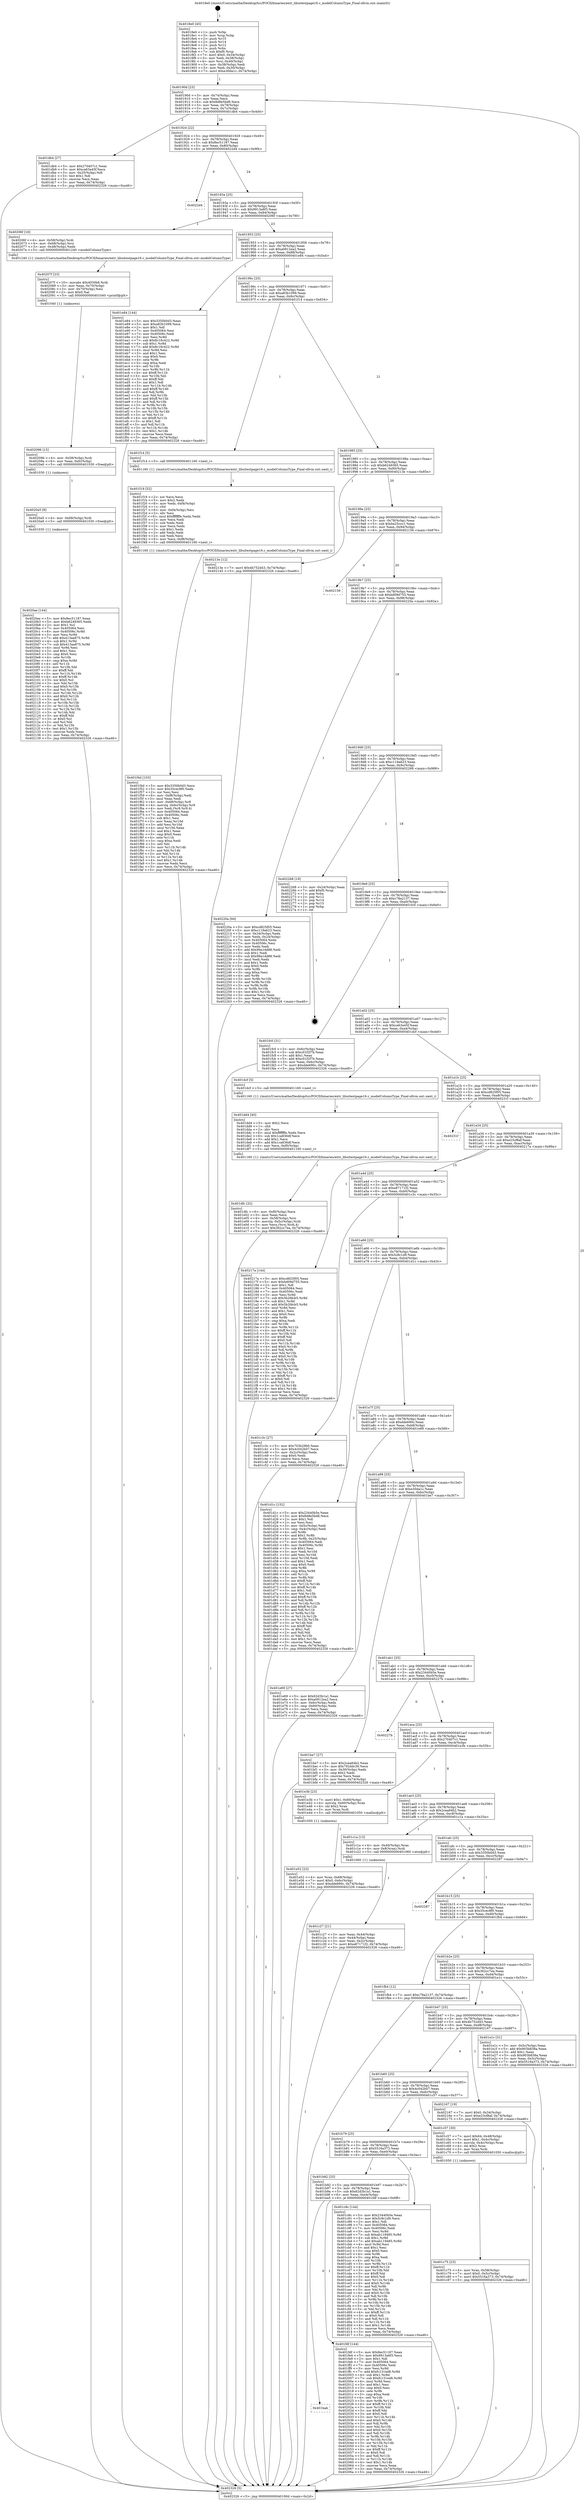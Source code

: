 digraph "0x4018e0" {
  label = "0x4018e0 (/mnt/c/Users/mathe/Desktop/tcc/POCII/binaries/extr_libuitestpage16.c_modelColumnType_Final-ollvm.out::main(0))"
  labelloc = "t"
  node[shape=record]

  Entry [label="",width=0.3,height=0.3,shape=circle,fillcolor=black,style=filled]
  "0x40190d" [label="{
     0x40190d [23]\l
     | [instrs]\l
     &nbsp;&nbsp;0x40190d \<+3\>: mov -0x74(%rbp),%eax\l
     &nbsp;&nbsp;0x401910 \<+2\>: mov %eax,%ecx\l
     &nbsp;&nbsp;0x401912 \<+6\>: sub $0x8d8e5bd8,%ecx\l
     &nbsp;&nbsp;0x401918 \<+3\>: mov %eax,-0x78(%rbp)\l
     &nbsp;&nbsp;0x40191b \<+3\>: mov %ecx,-0x7c(%rbp)\l
     &nbsp;&nbsp;0x40191e \<+6\>: je 0000000000401db4 \<main+0x4d4\>\l
  }"]
  "0x401db4" [label="{
     0x401db4 [27]\l
     | [instrs]\l
     &nbsp;&nbsp;0x401db4 \<+5\>: mov $0x270407c1,%eax\l
     &nbsp;&nbsp;0x401db9 \<+5\>: mov $0xca63a45f,%ecx\l
     &nbsp;&nbsp;0x401dbe \<+3\>: mov -0x25(%rbp),%dl\l
     &nbsp;&nbsp;0x401dc1 \<+3\>: test $0x1,%dl\l
     &nbsp;&nbsp;0x401dc4 \<+3\>: cmovne %ecx,%eax\l
     &nbsp;&nbsp;0x401dc7 \<+3\>: mov %eax,-0x74(%rbp)\l
     &nbsp;&nbsp;0x401dca \<+5\>: jmp 0000000000402326 \<main+0xa46\>\l
  }"]
  "0x401924" [label="{
     0x401924 [22]\l
     | [instrs]\l
     &nbsp;&nbsp;0x401924 \<+5\>: jmp 0000000000401929 \<main+0x49\>\l
     &nbsp;&nbsp;0x401929 \<+3\>: mov -0x78(%rbp),%eax\l
     &nbsp;&nbsp;0x40192c \<+5\>: sub $0x8ec51187,%eax\l
     &nbsp;&nbsp;0x401931 \<+3\>: mov %eax,-0x80(%rbp)\l
     &nbsp;&nbsp;0x401934 \<+6\>: je 00000000004022d4 \<main+0x9f4\>\l
  }"]
  Exit [label="",width=0.3,height=0.3,shape=circle,fillcolor=black,style=filled,peripheries=2]
  "0x4022d4" [label="{
     0x4022d4\l
  }", style=dashed]
  "0x40193a" [label="{
     0x40193a [25]\l
     | [instrs]\l
     &nbsp;&nbsp;0x40193a \<+5\>: jmp 000000000040193f \<main+0x5f\>\l
     &nbsp;&nbsp;0x40193f \<+3\>: mov -0x78(%rbp),%eax\l
     &nbsp;&nbsp;0x401942 \<+5\>: sub $0x9913a6f3,%eax\l
     &nbsp;&nbsp;0x401947 \<+6\>: mov %eax,-0x84(%rbp)\l
     &nbsp;&nbsp;0x40194d \<+6\>: je 000000000040206f \<main+0x78f\>\l
  }"]
  "0x4020ae" [label="{
     0x4020ae [144]\l
     | [instrs]\l
     &nbsp;&nbsp;0x4020ae \<+5\>: mov $0x8ec51187,%eax\l
     &nbsp;&nbsp;0x4020b3 \<+5\>: mov $0xb6249365,%edx\l
     &nbsp;&nbsp;0x4020b8 \<+2\>: mov $0x1,%cl\l
     &nbsp;&nbsp;0x4020ba \<+7\>: mov 0x405064,%esi\l
     &nbsp;&nbsp;0x4020c1 \<+8\>: mov 0x40506c,%r8d\l
     &nbsp;&nbsp;0x4020c9 \<+3\>: mov %esi,%r9d\l
     &nbsp;&nbsp;0x4020cc \<+7\>: add $0x413aa875,%r9d\l
     &nbsp;&nbsp;0x4020d3 \<+4\>: sub $0x1,%r9d\l
     &nbsp;&nbsp;0x4020d7 \<+7\>: sub $0x413aa875,%r9d\l
     &nbsp;&nbsp;0x4020de \<+4\>: imul %r9d,%esi\l
     &nbsp;&nbsp;0x4020e2 \<+3\>: and $0x1,%esi\l
     &nbsp;&nbsp;0x4020e5 \<+3\>: cmp $0x0,%esi\l
     &nbsp;&nbsp;0x4020e8 \<+4\>: sete %r10b\l
     &nbsp;&nbsp;0x4020ec \<+4\>: cmp $0xa,%r8d\l
     &nbsp;&nbsp;0x4020f0 \<+4\>: setl %r11b\l
     &nbsp;&nbsp;0x4020f4 \<+3\>: mov %r10b,%bl\l
     &nbsp;&nbsp;0x4020f7 \<+3\>: xor $0xff,%bl\l
     &nbsp;&nbsp;0x4020fa \<+3\>: mov %r11b,%r14b\l
     &nbsp;&nbsp;0x4020fd \<+4\>: xor $0xff,%r14b\l
     &nbsp;&nbsp;0x402101 \<+3\>: xor $0x0,%cl\l
     &nbsp;&nbsp;0x402104 \<+3\>: mov %bl,%r15b\l
     &nbsp;&nbsp;0x402107 \<+4\>: and $0x0,%r15b\l
     &nbsp;&nbsp;0x40210b \<+3\>: and %cl,%r10b\l
     &nbsp;&nbsp;0x40210e \<+3\>: mov %r14b,%r12b\l
     &nbsp;&nbsp;0x402111 \<+4\>: and $0x0,%r12b\l
     &nbsp;&nbsp;0x402115 \<+3\>: and %cl,%r11b\l
     &nbsp;&nbsp;0x402118 \<+3\>: or %r10b,%r15b\l
     &nbsp;&nbsp;0x40211b \<+3\>: or %r11b,%r12b\l
     &nbsp;&nbsp;0x40211e \<+3\>: xor %r12b,%r15b\l
     &nbsp;&nbsp;0x402121 \<+3\>: or %r14b,%bl\l
     &nbsp;&nbsp;0x402124 \<+3\>: xor $0xff,%bl\l
     &nbsp;&nbsp;0x402127 \<+3\>: or $0x0,%cl\l
     &nbsp;&nbsp;0x40212a \<+2\>: and %cl,%bl\l
     &nbsp;&nbsp;0x40212c \<+3\>: or %bl,%r15b\l
     &nbsp;&nbsp;0x40212f \<+4\>: test $0x1,%r15b\l
     &nbsp;&nbsp;0x402133 \<+3\>: cmovne %edx,%eax\l
     &nbsp;&nbsp;0x402136 \<+3\>: mov %eax,-0x74(%rbp)\l
     &nbsp;&nbsp;0x402139 \<+5\>: jmp 0000000000402326 \<main+0xa46\>\l
  }"]
  "0x40206f" [label="{
     0x40206f [16]\l
     | [instrs]\l
     &nbsp;&nbsp;0x40206f \<+4\>: mov -0x58(%rbp),%rdi\l
     &nbsp;&nbsp;0x402073 \<+4\>: mov -0x68(%rbp),%rsi\l
     &nbsp;&nbsp;0x402077 \<+3\>: mov -0x48(%rbp),%edx\l
     &nbsp;&nbsp;0x40207a \<+5\>: call 0000000000401240 \<modelColumnType\>\l
     | [calls]\l
     &nbsp;&nbsp;0x401240 \{1\} (/mnt/c/Users/mathe/Desktop/tcc/POCII/binaries/extr_libuitestpage16.c_modelColumnType_Final-ollvm.out::modelColumnType)\l
  }"]
  "0x401953" [label="{
     0x401953 [25]\l
     | [instrs]\l
     &nbsp;&nbsp;0x401953 \<+5\>: jmp 0000000000401958 \<main+0x78\>\l
     &nbsp;&nbsp;0x401958 \<+3\>: mov -0x78(%rbp),%eax\l
     &nbsp;&nbsp;0x40195b \<+5\>: sub $0xa0912ea2,%eax\l
     &nbsp;&nbsp;0x401960 \<+6\>: mov %eax,-0x88(%rbp)\l
     &nbsp;&nbsp;0x401966 \<+6\>: je 0000000000401e84 \<main+0x5a4\>\l
  }"]
  "0x4020a5" [label="{
     0x4020a5 [9]\l
     | [instrs]\l
     &nbsp;&nbsp;0x4020a5 \<+4\>: mov -0x68(%rbp),%rdi\l
     &nbsp;&nbsp;0x4020a9 \<+5\>: call 0000000000401030 \<free@plt\>\l
     | [calls]\l
     &nbsp;&nbsp;0x401030 \{1\} (unknown)\l
  }"]
  "0x401e84" [label="{
     0x401e84 [144]\l
     | [instrs]\l
     &nbsp;&nbsp;0x401e84 \<+5\>: mov $0x3350b0d3,%eax\l
     &nbsp;&nbsp;0x401e89 \<+5\>: mov $0xa83b1099,%ecx\l
     &nbsp;&nbsp;0x401e8e \<+2\>: mov $0x1,%dl\l
     &nbsp;&nbsp;0x401e90 \<+7\>: mov 0x405064,%esi\l
     &nbsp;&nbsp;0x401e97 \<+7\>: mov 0x40506c,%edi\l
     &nbsp;&nbsp;0x401e9e \<+3\>: mov %esi,%r8d\l
     &nbsp;&nbsp;0x401ea1 \<+7\>: sub $0x8c16c422,%r8d\l
     &nbsp;&nbsp;0x401ea8 \<+4\>: sub $0x1,%r8d\l
     &nbsp;&nbsp;0x401eac \<+7\>: add $0x8c16c422,%r8d\l
     &nbsp;&nbsp;0x401eb3 \<+4\>: imul %r8d,%esi\l
     &nbsp;&nbsp;0x401eb7 \<+3\>: and $0x1,%esi\l
     &nbsp;&nbsp;0x401eba \<+3\>: cmp $0x0,%esi\l
     &nbsp;&nbsp;0x401ebd \<+4\>: sete %r9b\l
     &nbsp;&nbsp;0x401ec1 \<+3\>: cmp $0xa,%edi\l
     &nbsp;&nbsp;0x401ec4 \<+4\>: setl %r10b\l
     &nbsp;&nbsp;0x401ec8 \<+3\>: mov %r9b,%r11b\l
     &nbsp;&nbsp;0x401ecb \<+4\>: xor $0xff,%r11b\l
     &nbsp;&nbsp;0x401ecf \<+3\>: mov %r10b,%bl\l
     &nbsp;&nbsp;0x401ed2 \<+3\>: xor $0xff,%bl\l
     &nbsp;&nbsp;0x401ed5 \<+3\>: xor $0x1,%dl\l
     &nbsp;&nbsp;0x401ed8 \<+3\>: mov %r11b,%r14b\l
     &nbsp;&nbsp;0x401edb \<+4\>: and $0xff,%r14b\l
     &nbsp;&nbsp;0x401edf \<+3\>: and %dl,%r9b\l
     &nbsp;&nbsp;0x401ee2 \<+3\>: mov %bl,%r15b\l
     &nbsp;&nbsp;0x401ee5 \<+4\>: and $0xff,%r15b\l
     &nbsp;&nbsp;0x401ee9 \<+3\>: and %dl,%r10b\l
     &nbsp;&nbsp;0x401eec \<+3\>: or %r9b,%r14b\l
     &nbsp;&nbsp;0x401eef \<+3\>: or %r10b,%r15b\l
     &nbsp;&nbsp;0x401ef2 \<+3\>: xor %r15b,%r14b\l
     &nbsp;&nbsp;0x401ef5 \<+3\>: or %bl,%r11b\l
     &nbsp;&nbsp;0x401ef8 \<+4\>: xor $0xff,%r11b\l
     &nbsp;&nbsp;0x401efc \<+3\>: or $0x1,%dl\l
     &nbsp;&nbsp;0x401eff \<+3\>: and %dl,%r11b\l
     &nbsp;&nbsp;0x401f02 \<+3\>: or %r11b,%r14b\l
     &nbsp;&nbsp;0x401f05 \<+4\>: test $0x1,%r14b\l
     &nbsp;&nbsp;0x401f09 \<+3\>: cmovne %ecx,%eax\l
     &nbsp;&nbsp;0x401f0c \<+3\>: mov %eax,-0x74(%rbp)\l
     &nbsp;&nbsp;0x401f0f \<+5\>: jmp 0000000000402326 \<main+0xa46\>\l
  }"]
  "0x40196c" [label="{
     0x40196c [25]\l
     | [instrs]\l
     &nbsp;&nbsp;0x40196c \<+5\>: jmp 0000000000401971 \<main+0x91\>\l
     &nbsp;&nbsp;0x401971 \<+3\>: mov -0x78(%rbp),%eax\l
     &nbsp;&nbsp;0x401974 \<+5\>: sub $0xa83b1099,%eax\l
     &nbsp;&nbsp;0x401979 \<+6\>: mov %eax,-0x8c(%rbp)\l
     &nbsp;&nbsp;0x40197f \<+6\>: je 0000000000401f14 \<main+0x634\>\l
  }"]
  "0x402096" [label="{
     0x402096 [15]\l
     | [instrs]\l
     &nbsp;&nbsp;0x402096 \<+4\>: mov -0x58(%rbp),%rdi\l
     &nbsp;&nbsp;0x40209a \<+6\>: mov %eax,-0xfc(%rbp)\l
     &nbsp;&nbsp;0x4020a0 \<+5\>: call 0000000000401030 \<free@plt\>\l
     | [calls]\l
     &nbsp;&nbsp;0x401030 \{1\} (unknown)\l
  }"]
  "0x401f14" [label="{
     0x401f14 [5]\l
     | [instrs]\l
     &nbsp;&nbsp;0x401f14 \<+5\>: call 0000000000401160 \<next_i\>\l
     | [calls]\l
     &nbsp;&nbsp;0x401160 \{1\} (/mnt/c/Users/mathe/Desktop/tcc/POCII/binaries/extr_libuitestpage16.c_modelColumnType_Final-ollvm.out::next_i)\l
  }"]
  "0x401985" [label="{
     0x401985 [25]\l
     | [instrs]\l
     &nbsp;&nbsp;0x401985 \<+5\>: jmp 000000000040198a \<main+0xaa\>\l
     &nbsp;&nbsp;0x40198a \<+3\>: mov -0x78(%rbp),%eax\l
     &nbsp;&nbsp;0x40198d \<+5\>: sub $0xb6249365,%eax\l
     &nbsp;&nbsp;0x401992 \<+6\>: mov %eax,-0x90(%rbp)\l
     &nbsp;&nbsp;0x401998 \<+6\>: je 000000000040213e \<main+0x85e\>\l
  }"]
  "0x40207f" [label="{
     0x40207f [23]\l
     | [instrs]\l
     &nbsp;&nbsp;0x40207f \<+10\>: movabs $0x4030b6,%rdi\l
     &nbsp;&nbsp;0x402089 \<+3\>: mov %eax,-0x70(%rbp)\l
     &nbsp;&nbsp;0x40208c \<+3\>: mov -0x70(%rbp),%esi\l
     &nbsp;&nbsp;0x40208f \<+2\>: mov $0x0,%al\l
     &nbsp;&nbsp;0x402091 \<+5\>: call 0000000000401040 \<printf@plt\>\l
     | [calls]\l
     &nbsp;&nbsp;0x401040 \{1\} (unknown)\l
  }"]
  "0x40213e" [label="{
     0x40213e [12]\l
     | [instrs]\l
     &nbsp;&nbsp;0x40213e \<+7\>: movl $0x4b752d43,-0x74(%rbp)\l
     &nbsp;&nbsp;0x402145 \<+5\>: jmp 0000000000402326 \<main+0xa46\>\l
  }"]
  "0x40199e" [label="{
     0x40199e [25]\l
     | [instrs]\l
     &nbsp;&nbsp;0x40199e \<+5\>: jmp 00000000004019a3 \<main+0xc3\>\l
     &nbsp;&nbsp;0x4019a3 \<+3\>: mov -0x78(%rbp),%eax\l
     &nbsp;&nbsp;0x4019a6 \<+5\>: sub $0xba25ccc1,%eax\l
     &nbsp;&nbsp;0x4019ab \<+6\>: mov %eax,-0x94(%rbp)\l
     &nbsp;&nbsp;0x4019b1 \<+6\>: je 0000000000402156 \<main+0x876\>\l
  }"]
  "0x401bab" [label="{
     0x401bab\l
  }", style=dashed]
  "0x402156" [label="{
     0x402156\l
  }", style=dashed]
  "0x4019b7" [label="{
     0x4019b7 [25]\l
     | [instrs]\l
     &nbsp;&nbsp;0x4019b7 \<+5\>: jmp 00000000004019bc \<main+0xdc\>\l
     &nbsp;&nbsp;0x4019bc \<+3\>: mov -0x78(%rbp),%eax\l
     &nbsp;&nbsp;0x4019bf \<+5\>: sub $0xbd09d755,%eax\l
     &nbsp;&nbsp;0x4019c4 \<+6\>: mov %eax,-0x98(%rbp)\l
     &nbsp;&nbsp;0x4019ca \<+6\>: je 000000000040220a \<main+0x92a\>\l
  }"]
  "0x401fdf" [label="{
     0x401fdf [144]\l
     | [instrs]\l
     &nbsp;&nbsp;0x401fdf \<+5\>: mov $0x8ec51187,%eax\l
     &nbsp;&nbsp;0x401fe4 \<+5\>: mov $0x9913a6f3,%ecx\l
     &nbsp;&nbsp;0x401fe9 \<+2\>: mov $0x1,%dl\l
     &nbsp;&nbsp;0x401feb \<+7\>: mov 0x405064,%esi\l
     &nbsp;&nbsp;0x401ff2 \<+7\>: mov 0x40506c,%edi\l
     &nbsp;&nbsp;0x401ff9 \<+3\>: mov %esi,%r8d\l
     &nbsp;&nbsp;0x401ffc \<+7\>: add $0xfc131ed8,%r8d\l
     &nbsp;&nbsp;0x402003 \<+4\>: sub $0x1,%r8d\l
     &nbsp;&nbsp;0x402007 \<+7\>: sub $0xfc131ed8,%r8d\l
     &nbsp;&nbsp;0x40200e \<+4\>: imul %r8d,%esi\l
     &nbsp;&nbsp;0x402012 \<+3\>: and $0x1,%esi\l
     &nbsp;&nbsp;0x402015 \<+3\>: cmp $0x0,%esi\l
     &nbsp;&nbsp;0x402018 \<+4\>: sete %r9b\l
     &nbsp;&nbsp;0x40201c \<+3\>: cmp $0xa,%edi\l
     &nbsp;&nbsp;0x40201f \<+4\>: setl %r10b\l
     &nbsp;&nbsp;0x402023 \<+3\>: mov %r9b,%r11b\l
     &nbsp;&nbsp;0x402026 \<+4\>: xor $0xff,%r11b\l
     &nbsp;&nbsp;0x40202a \<+3\>: mov %r10b,%bl\l
     &nbsp;&nbsp;0x40202d \<+3\>: xor $0xff,%bl\l
     &nbsp;&nbsp;0x402030 \<+3\>: xor $0x0,%dl\l
     &nbsp;&nbsp;0x402033 \<+3\>: mov %r11b,%r14b\l
     &nbsp;&nbsp;0x402036 \<+4\>: and $0x0,%r14b\l
     &nbsp;&nbsp;0x40203a \<+3\>: and %dl,%r9b\l
     &nbsp;&nbsp;0x40203d \<+3\>: mov %bl,%r15b\l
     &nbsp;&nbsp;0x402040 \<+4\>: and $0x0,%r15b\l
     &nbsp;&nbsp;0x402044 \<+3\>: and %dl,%r10b\l
     &nbsp;&nbsp;0x402047 \<+3\>: or %r9b,%r14b\l
     &nbsp;&nbsp;0x40204a \<+3\>: or %r10b,%r15b\l
     &nbsp;&nbsp;0x40204d \<+3\>: xor %r15b,%r14b\l
     &nbsp;&nbsp;0x402050 \<+3\>: or %bl,%r11b\l
     &nbsp;&nbsp;0x402053 \<+4\>: xor $0xff,%r11b\l
     &nbsp;&nbsp;0x402057 \<+3\>: or $0x0,%dl\l
     &nbsp;&nbsp;0x40205a \<+3\>: and %dl,%r11b\l
     &nbsp;&nbsp;0x40205d \<+3\>: or %r11b,%r14b\l
     &nbsp;&nbsp;0x402060 \<+4\>: test $0x1,%r14b\l
     &nbsp;&nbsp;0x402064 \<+3\>: cmovne %ecx,%eax\l
     &nbsp;&nbsp;0x402067 \<+3\>: mov %eax,-0x74(%rbp)\l
     &nbsp;&nbsp;0x40206a \<+5\>: jmp 0000000000402326 \<main+0xa46\>\l
  }"]
  "0x40220a" [label="{
     0x40220a [94]\l
     | [instrs]\l
     &nbsp;&nbsp;0x40220a \<+5\>: mov $0xcd825f05,%eax\l
     &nbsp;&nbsp;0x40220f \<+5\>: mov $0xc119a623,%ecx\l
     &nbsp;&nbsp;0x402214 \<+3\>: mov -0x34(%rbp),%edx\l
     &nbsp;&nbsp;0x402217 \<+3\>: mov %edx,-0x24(%rbp)\l
     &nbsp;&nbsp;0x40221a \<+7\>: mov 0x405064,%edx\l
     &nbsp;&nbsp;0x402221 \<+7\>: mov 0x40506c,%esi\l
     &nbsp;&nbsp;0x402228 \<+2\>: mov %edx,%edi\l
     &nbsp;&nbsp;0x40222a \<+6\>: add $0x99a1dd88,%edi\l
     &nbsp;&nbsp;0x402230 \<+3\>: sub $0x1,%edi\l
     &nbsp;&nbsp;0x402233 \<+6\>: sub $0x99a1dd88,%edi\l
     &nbsp;&nbsp;0x402239 \<+3\>: imul %edi,%edx\l
     &nbsp;&nbsp;0x40223c \<+3\>: and $0x1,%edx\l
     &nbsp;&nbsp;0x40223f \<+3\>: cmp $0x0,%edx\l
     &nbsp;&nbsp;0x402242 \<+4\>: sete %r8b\l
     &nbsp;&nbsp;0x402246 \<+3\>: cmp $0xa,%esi\l
     &nbsp;&nbsp;0x402249 \<+4\>: setl %r9b\l
     &nbsp;&nbsp;0x40224d \<+3\>: mov %r8b,%r10b\l
     &nbsp;&nbsp;0x402250 \<+3\>: and %r9b,%r10b\l
     &nbsp;&nbsp;0x402253 \<+3\>: xor %r9b,%r8b\l
     &nbsp;&nbsp;0x402256 \<+3\>: or %r8b,%r10b\l
     &nbsp;&nbsp;0x402259 \<+4\>: test $0x1,%r10b\l
     &nbsp;&nbsp;0x40225d \<+3\>: cmovne %ecx,%eax\l
     &nbsp;&nbsp;0x402260 \<+3\>: mov %eax,-0x74(%rbp)\l
     &nbsp;&nbsp;0x402263 \<+5\>: jmp 0000000000402326 \<main+0xa46\>\l
  }"]
  "0x4019d0" [label="{
     0x4019d0 [25]\l
     | [instrs]\l
     &nbsp;&nbsp;0x4019d0 \<+5\>: jmp 00000000004019d5 \<main+0xf5\>\l
     &nbsp;&nbsp;0x4019d5 \<+3\>: mov -0x78(%rbp),%eax\l
     &nbsp;&nbsp;0x4019d8 \<+5\>: sub $0xc119a623,%eax\l
     &nbsp;&nbsp;0x4019dd \<+6\>: mov %eax,-0x9c(%rbp)\l
     &nbsp;&nbsp;0x4019e3 \<+6\>: je 0000000000402268 \<main+0x988\>\l
  }"]
  "0x401f4d" [label="{
     0x401f4d [103]\l
     | [instrs]\l
     &nbsp;&nbsp;0x401f4d \<+5\>: mov $0x3350b0d3,%ecx\l
     &nbsp;&nbsp;0x401f52 \<+5\>: mov $0x35cec8f0,%edx\l
     &nbsp;&nbsp;0x401f57 \<+2\>: xor %esi,%esi\l
     &nbsp;&nbsp;0x401f59 \<+6\>: mov -0xf8(%rbp),%edi\l
     &nbsp;&nbsp;0x401f5f \<+3\>: imul %eax,%edi\l
     &nbsp;&nbsp;0x401f62 \<+4\>: mov -0x68(%rbp),%r8\l
     &nbsp;&nbsp;0x401f66 \<+4\>: movslq -0x6c(%rbp),%r9\l
     &nbsp;&nbsp;0x401f6a \<+4\>: mov %edi,(%r8,%r9,4)\l
     &nbsp;&nbsp;0x401f6e \<+7\>: mov 0x405064,%eax\l
     &nbsp;&nbsp;0x401f75 \<+7\>: mov 0x40506c,%edi\l
     &nbsp;&nbsp;0x401f7c \<+3\>: sub $0x1,%esi\l
     &nbsp;&nbsp;0x401f7f \<+3\>: mov %eax,%r10d\l
     &nbsp;&nbsp;0x401f82 \<+3\>: add %esi,%r10d\l
     &nbsp;&nbsp;0x401f85 \<+4\>: imul %r10d,%eax\l
     &nbsp;&nbsp;0x401f89 \<+3\>: and $0x1,%eax\l
     &nbsp;&nbsp;0x401f8c \<+3\>: cmp $0x0,%eax\l
     &nbsp;&nbsp;0x401f8f \<+4\>: sete %r11b\l
     &nbsp;&nbsp;0x401f93 \<+3\>: cmp $0xa,%edi\l
     &nbsp;&nbsp;0x401f96 \<+3\>: setl %bl\l
     &nbsp;&nbsp;0x401f99 \<+3\>: mov %r11b,%r14b\l
     &nbsp;&nbsp;0x401f9c \<+3\>: and %bl,%r14b\l
     &nbsp;&nbsp;0x401f9f \<+3\>: xor %bl,%r11b\l
     &nbsp;&nbsp;0x401fa2 \<+3\>: or %r11b,%r14b\l
     &nbsp;&nbsp;0x401fa5 \<+4\>: test $0x1,%r14b\l
     &nbsp;&nbsp;0x401fa9 \<+3\>: cmovne %edx,%ecx\l
     &nbsp;&nbsp;0x401fac \<+3\>: mov %ecx,-0x74(%rbp)\l
     &nbsp;&nbsp;0x401faf \<+5\>: jmp 0000000000402326 \<main+0xa46\>\l
  }"]
  "0x402268" [label="{
     0x402268 [19]\l
     | [instrs]\l
     &nbsp;&nbsp;0x402268 \<+3\>: mov -0x24(%rbp),%eax\l
     &nbsp;&nbsp;0x40226b \<+7\>: add $0xf0,%rsp\l
     &nbsp;&nbsp;0x402272 \<+1\>: pop %rbx\l
     &nbsp;&nbsp;0x402273 \<+2\>: pop %r12\l
     &nbsp;&nbsp;0x402275 \<+2\>: pop %r14\l
     &nbsp;&nbsp;0x402277 \<+2\>: pop %r15\l
     &nbsp;&nbsp;0x402279 \<+1\>: pop %rbp\l
     &nbsp;&nbsp;0x40227a \<+1\>: ret\l
  }"]
  "0x4019e9" [label="{
     0x4019e9 [25]\l
     | [instrs]\l
     &nbsp;&nbsp;0x4019e9 \<+5\>: jmp 00000000004019ee \<main+0x10e\>\l
     &nbsp;&nbsp;0x4019ee \<+3\>: mov -0x78(%rbp),%eax\l
     &nbsp;&nbsp;0x4019f1 \<+5\>: sub $0xc78a2137,%eax\l
     &nbsp;&nbsp;0x4019f6 \<+6\>: mov %eax,-0xa0(%rbp)\l
     &nbsp;&nbsp;0x4019fc \<+6\>: je 0000000000401fc0 \<main+0x6e0\>\l
  }"]
  "0x401f19" [label="{
     0x401f19 [52]\l
     | [instrs]\l
     &nbsp;&nbsp;0x401f19 \<+2\>: xor %ecx,%ecx\l
     &nbsp;&nbsp;0x401f1b \<+5\>: mov $0x2,%edx\l
     &nbsp;&nbsp;0x401f20 \<+6\>: mov %edx,-0xf4(%rbp)\l
     &nbsp;&nbsp;0x401f26 \<+1\>: cltd\l
     &nbsp;&nbsp;0x401f27 \<+6\>: mov -0xf4(%rbp),%esi\l
     &nbsp;&nbsp;0x401f2d \<+2\>: idiv %esi\l
     &nbsp;&nbsp;0x401f2f \<+6\>: imul $0xfffffffe,%edx,%edx\l
     &nbsp;&nbsp;0x401f35 \<+2\>: mov %ecx,%edi\l
     &nbsp;&nbsp;0x401f37 \<+2\>: sub %edx,%edi\l
     &nbsp;&nbsp;0x401f39 \<+2\>: mov %ecx,%edx\l
     &nbsp;&nbsp;0x401f3b \<+3\>: sub $0x1,%edx\l
     &nbsp;&nbsp;0x401f3e \<+2\>: add %edx,%edi\l
     &nbsp;&nbsp;0x401f40 \<+2\>: sub %edi,%ecx\l
     &nbsp;&nbsp;0x401f42 \<+6\>: mov %ecx,-0xf8(%rbp)\l
     &nbsp;&nbsp;0x401f48 \<+5\>: call 0000000000401160 \<next_i\>\l
     | [calls]\l
     &nbsp;&nbsp;0x401160 \{1\} (/mnt/c/Users/mathe/Desktop/tcc/POCII/binaries/extr_libuitestpage16.c_modelColumnType_Final-ollvm.out::next_i)\l
  }"]
  "0x401fc0" [label="{
     0x401fc0 [31]\l
     | [instrs]\l
     &nbsp;&nbsp;0x401fc0 \<+3\>: mov -0x6c(%rbp),%eax\l
     &nbsp;&nbsp;0x401fc3 \<+5\>: sub $0xc01f2f7b,%eax\l
     &nbsp;&nbsp;0x401fc8 \<+3\>: add $0x1,%eax\l
     &nbsp;&nbsp;0x401fcb \<+5\>: add $0xc01f2f7b,%eax\l
     &nbsp;&nbsp;0x401fd0 \<+3\>: mov %eax,-0x6c(%rbp)\l
     &nbsp;&nbsp;0x401fd3 \<+7\>: movl $0xdde690c,-0x74(%rbp)\l
     &nbsp;&nbsp;0x401fda \<+5\>: jmp 0000000000402326 \<main+0xa46\>\l
  }"]
  "0x401a02" [label="{
     0x401a02 [25]\l
     | [instrs]\l
     &nbsp;&nbsp;0x401a02 \<+5\>: jmp 0000000000401a07 \<main+0x127\>\l
     &nbsp;&nbsp;0x401a07 \<+3\>: mov -0x78(%rbp),%eax\l
     &nbsp;&nbsp;0x401a0a \<+5\>: sub $0xca63a45f,%eax\l
     &nbsp;&nbsp;0x401a0f \<+6\>: mov %eax,-0xa4(%rbp)\l
     &nbsp;&nbsp;0x401a15 \<+6\>: je 0000000000401dcf \<main+0x4ef\>\l
  }"]
  "0x401e52" [label="{
     0x401e52 [23]\l
     | [instrs]\l
     &nbsp;&nbsp;0x401e52 \<+4\>: mov %rax,-0x68(%rbp)\l
     &nbsp;&nbsp;0x401e56 \<+7\>: movl $0x0,-0x6c(%rbp)\l
     &nbsp;&nbsp;0x401e5d \<+7\>: movl $0xdde690c,-0x74(%rbp)\l
     &nbsp;&nbsp;0x401e64 \<+5\>: jmp 0000000000402326 \<main+0xa46\>\l
  }"]
  "0x401dcf" [label="{
     0x401dcf [5]\l
     | [instrs]\l
     &nbsp;&nbsp;0x401dcf \<+5\>: call 0000000000401160 \<next_i\>\l
     | [calls]\l
     &nbsp;&nbsp;0x401160 \{1\} (/mnt/c/Users/mathe/Desktop/tcc/POCII/binaries/extr_libuitestpage16.c_modelColumnType_Final-ollvm.out::next_i)\l
  }"]
  "0x401a1b" [label="{
     0x401a1b [25]\l
     | [instrs]\l
     &nbsp;&nbsp;0x401a1b \<+5\>: jmp 0000000000401a20 \<main+0x140\>\l
     &nbsp;&nbsp;0x401a20 \<+3\>: mov -0x78(%rbp),%eax\l
     &nbsp;&nbsp;0x401a23 \<+5\>: sub $0xcd825f05,%eax\l
     &nbsp;&nbsp;0x401a28 \<+6\>: mov %eax,-0xa8(%rbp)\l
     &nbsp;&nbsp;0x401a2e \<+6\>: je 000000000040231f \<main+0xa3f\>\l
  }"]
  "0x401dfc" [label="{
     0x401dfc [32]\l
     | [instrs]\l
     &nbsp;&nbsp;0x401dfc \<+6\>: mov -0xf0(%rbp),%ecx\l
     &nbsp;&nbsp;0x401e02 \<+3\>: imul %eax,%ecx\l
     &nbsp;&nbsp;0x401e05 \<+4\>: mov -0x58(%rbp),%rsi\l
     &nbsp;&nbsp;0x401e09 \<+4\>: movslq -0x5c(%rbp),%rdi\l
     &nbsp;&nbsp;0x401e0d \<+3\>: mov %ecx,(%rsi,%rdi,4)\l
     &nbsp;&nbsp;0x401e10 \<+7\>: movl $0x362cc7ea,-0x74(%rbp)\l
     &nbsp;&nbsp;0x401e17 \<+5\>: jmp 0000000000402326 \<main+0xa46\>\l
  }"]
  "0x40231f" [label="{
     0x40231f\l
  }", style=dashed]
  "0x401a34" [label="{
     0x401a34 [25]\l
     | [instrs]\l
     &nbsp;&nbsp;0x401a34 \<+5\>: jmp 0000000000401a39 \<main+0x159\>\l
     &nbsp;&nbsp;0x401a39 \<+3\>: mov -0x78(%rbp),%eax\l
     &nbsp;&nbsp;0x401a3c \<+5\>: sub $0xe23cf8af,%eax\l
     &nbsp;&nbsp;0x401a41 \<+6\>: mov %eax,-0xac(%rbp)\l
     &nbsp;&nbsp;0x401a47 \<+6\>: je 000000000040217a \<main+0x89a\>\l
  }"]
  "0x401dd4" [label="{
     0x401dd4 [40]\l
     | [instrs]\l
     &nbsp;&nbsp;0x401dd4 \<+5\>: mov $0x2,%ecx\l
     &nbsp;&nbsp;0x401dd9 \<+1\>: cltd\l
     &nbsp;&nbsp;0x401dda \<+2\>: idiv %ecx\l
     &nbsp;&nbsp;0x401ddc \<+6\>: imul $0xfffffffe,%edx,%ecx\l
     &nbsp;&nbsp;0x401de2 \<+6\>: sub $0x1ca836df,%ecx\l
     &nbsp;&nbsp;0x401de8 \<+3\>: add $0x1,%ecx\l
     &nbsp;&nbsp;0x401deb \<+6\>: add $0x1ca836df,%ecx\l
     &nbsp;&nbsp;0x401df1 \<+6\>: mov %ecx,-0xf0(%rbp)\l
     &nbsp;&nbsp;0x401df7 \<+5\>: call 0000000000401160 \<next_i\>\l
     | [calls]\l
     &nbsp;&nbsp;0x401160 \{1\} (/mnt/c/Users/mathe/Desktop/tcc/POCII/binaries/extr_libuitestpage16.c_modelColumnType_Final-ollvm.out::next_i)\l
  }"]
  "0x40217a" [label="{
     0x40217a [144]\l
     | [instrs]\l
     &nbsp;&nbsp;0x40217a \<+5\>: mov $0xcd825f05,%eax\l
     &nbsp;&nbsp;0x40217f \<+5\>: mov $0xbd09d755,%ecx\l
     &nbsp;&nbsp;0x402184 \<+2\>: mov $0x1,%dl\l
     &nbsp;&nbsp;0x402186 \<+7\>: mov 0x405064,%esi\l
     &nbsp;&nbsp;0x40218d \<+7\>: mov 0x40506c,%edi\l
     &nbsp;&nbsp;0x402194 \<+3\>: mov %esi,%r8d\l
     &nbsp;&nbsp;0x402197 \<+7\>: sub $0x5b2fdcb5,%r8d\l
     &nbsp;&nbsp;0x40219e \<+4\>: sub $0x1,%r8d\l
     &nbsp;&nbsp;0x4021a2 \<+7\>: add $0x5b2fdcb5,%r8d\l
     &nbsp;&nbsp;0x4021a9 \<+4\>: imul %r8d,%esi\l
     &nbsp;&nbsp;0x4021ad \<+3\>: and $0x1,%esi\l
     &nbsp;&nbsp;0x4021b0 \<+3\>: cmp $0x0,%esi\l
     &nbsp;&nbsp;0x4021b3 \<+4\>: sete %r9b\l
     &nbsp;&nbsp;0x4021b7 \<+3\>: cmp $0xa,%edi\l
     &nbsp;&nbsp;0x4021ba \<+4\>: setl %r10b\l
     &nbsp;&nbsp;0x4021be \<+3\>: mov %r9b,%r11b\l
     &nbsp;&nbsp;0x4021c1 \<+4\>: xor $0xff,%r11b\l
     &nbsp;&nbsp;0x4021c5 \<+3\>: mov %r10b,%bl\l
     &nbsp;&nbsp;0x4021c8 \<+3\>: xor $0xff,%bl\l
     &nbsp;&nbsp;0x4021cb \<+3\>: xor $0x0,%dl\l
     &nbsp;&nbsp;0x4021ce \<+3\>: mov %r11b,%r14b\l
     &nbsp;&nbsp;0x4021d1 \<+4\>: and $0x0,%r14b\l
     &nbsp;&nbsp;0x4021d5 \<+3\>: and %dl,%r9b\l
     &nbsp;&nbsp;0x4021d8 \<+3\>: mov %bl,%r15b\l
     &nbsp;&nbsp;0x4021db \<+4\>: and $0x0,%r15b\l
     &nbsp;&nbsp;0x4021df \<+3\>: and %dl,%r10b\l
     &nbsp;&nbsp;0x4021e2 \<+3\>: or %r9b,%r14b\l
     &nbsp;&nbsp;0x4021e5 \<+3\>: or %r10b,%r15b\l
     &nbsp;&nbsp;0x4021e8 \<+3\>: xor %r15b,%r14b\l
     &nbsp;&nbsp;0x4021eb \<+3\>: or %bl,%r11b\l
     &nbsp;&nbsp;0x4021ee \<+4\>: xor $0xff,%r11b\l
     &nbsp;&nbsp;0x4021f2 \<+3\>: or $0x0,%dl\l
     &nbsp;&nbsp;0x4021f5 \<+3\>: and %dl,%r11b\l
     &nbsp;&nbsp;0x4021f8 \<+3\>: or %r11b,%r14b\l
     &nbsp;&nbsp;0x4021fb \<+4\>: test $0x1,%r14b\l
     &nbsp;&nbsp;0x4021ff \<+3\>: cmovne %ecx,%eax\l
     &nbsp;&nbsp;0x402202 \<+3\>: mov %eax,-0x74(%rbp)\l
     &nbsp;&nbsp;0x402205 \<+5\>: jmp 0000000000402326 \<main+0xa46\>\l
  }"]
  "0x401a4d" [label="{
     0x401a4d [25]\l
     | [instrs]\l
     &nbsp;&nbsp;0x401a4d \<+5\>: jmp 0000000000401a52 \<main+0x172\>\l
     &nbsp;&nbsp;0x401a52 \<+3\>: mov -0x78(%rbp),%eax\l
     &nbsp;&nbsp;0x401a55 \<+5\>: sub $0xe87171f2,%eax\l
     &nbsp;&nbsp;0x401a5a \<+6\>: mov %eax,-0xb0(%rbp)\l
     &nbsp;&nbsp;0x401a60 \<+6\>: je 0000000000401c3c \<main+0x35c\>\l
  }"]
  "0x401b92" [label="{
     0x401b92 [25]\l
     | [instrs]\l
     &nbsp;&nbsp;0x401b92 \<+5\>: jmp 0000000000401b97 \<main+0x2b7\>\l
     &nbsp;&nbsp;0x401b97 \<+3\>: mov -0x78(%rbp),%eax\l
     &nbsp;&nbsp;0x401b9a \<+5\>: sub $0x62d3b1a1,%eax\l
     &nbsp;&nbsp;0x401b9f \<+6\>: mov %eax,-0xe4(%rbp)\l
     &nbsp;&nbsp;0x401ba5 \<+6\>: je 0000000000401fdf \<main+0x6ff\>\l
  }"]
  "0x401c3c" [label="{
     0x401c3c [27]\l
     | [instrs]\l
     &nbsp;&nbsp;0x401c3c \<+5\>: mov $0x703b29b0,%eax\l
     &nbsp;&nbsp;0x401c41 \<+5\>: mov $0x4c042b07,%ecx\l
     &nbsp;&nbsp;0x401c46 \<+3\>: mov -0x2c(%rbp),%edx\l
     &nbsp;&nbsp;0x401c49 \<+3\>: cmp $0x0,%edx\l
     &nbsp;&nbsp;0x401c4c \<+3\>: cmove %ecx,%eax\l
     &nbsp;&nbsp;0x401c4f \<+3\>: mov %eax,-0x74(%rbp)\l
     &nbsp;&nbsp;0x401c52 \<+5\>: jmp 0000000000402326 \<main+0xa46\>\l
  }"]
  "0x401a66" [label="{
     0x401a66 [25]\l
     | [instrs]\l
     &nbsp;&nbsp;0x401a66 \<+5\>: jmp 0000000000401a6b \<main+0x18b\>\l
     &nbsp;&nbsp;0x401a6b \<+3\>: mov -0x78(%rbp),%eax\l
     &nbsp;&nbsp;0x401a6e \<+5\>: sub $0x5c8c1d9,%eax\l
     &nbsp;&nbsp;0x401a73 \<+6\>: mov %eax,-0xb4(%rbp)\l
     &nbsp;&nbsp;0x401a79 \<+6\>: je 0000000000401d1c \<main+0x43c\>\l
  }"]
  "0x401c8c" [label="{
     0x401c8c [144]\l
     | [instrs]\l
     &nbsp;&nbsp;0x401c8c \<+5\>: mov $0x23440b5e,%eax\l
     &nbsp;&nbsp;0x401c91 \<+5\>: mov $0x5c8c1d9,%ecx\l
     &nbsp;&nbsp;0x401c96 \<+2\>: mov $0x1,%dl\l
     &nbsp;&nbsp;0x401c98 \<+7\>: mov 0x405064,%esi\l
     &nbsp;&nbsp;0x401c9f \<+7\>: mov 0x40506c,%edi\l
     &nbsp;&nbsp;0x401ca6 \<+3\>: mov %esi,%r8d\l
     &nbsp;&nbsp;0x401ca9 \<+7\>: sub $0xab119485,%r8d\l
     &nbsp;&nbsp;0x401cb0 \<+4\>: sub $0x1,%r8d\l
     &nbsp;&nbsp;0x401cb4 \<+7\>: add $0xab119485,%r8d\l
     &nbsp;&nbsp;0x401cbb \<+4\>: imul %r8d,%esi\l
     &nbsp;&nbsp;0x401cbf \<+3\>: and $0x1,%esi\l
     &nbsp;&nbsp;0x401cc2 \<+3\>: cmp $0x0,%esi\l
     &nbsp;&nbsp;0x401cc5 \<+4\>: sete %r9b\l
     &nbsp;&nbsp;0x401cc9 \<+3\>: cmp $0xa,%edi\l
     &nbsp;&nbsp;0x401ccc \<+4\>: setl %r10b\l
     &nbsp;&nbsp;0x401cd0 \<+3\>: mov %r9b,%r11b\l
     &nbsp;&nbsp;0x401cd3 \<+4\>: xor $0xff,%r11b\l
     &nbsp;&nbsp;0x401cd7 \<+3\>: mov %r10b,%bl\l
     &nbsp;&nbsp;0x401cda \<+3\>: xor $0xff,%bl\l
     &nbsp;&nbsp;0x401cdd \<+3\>: xor $0x0,%dl\l
     &nbsp;&nbsp;0x401ce0 \<+3\>: mov %r11b,%r14b\l
     &nbsp;&nbsp;0x401ce3 \<+4\>: and $0x0,%r14b\l
     &nbsp;&nbsp;0x401ce7 \<+3\>: and %dl,%r9b\l
     &nbsp;&nbsp;0x401cea \<+3\>: mov %bl,%r15b\l
     &nbsp;&nbsp;0x401ced \<+4\>: and $0x0,%r15b\l
     &nbsp;&nbsp;0x401cf1 \<+3\>: and %dl,%r10b\l
     &nbsp;&nbsp;0x401cf4 \<+3\>: or %r9b,%r14b\l
     &nbsp;&nbsp;0x401cf7 \<+3\>: or %r10b,%r15b\l
     &nbsp;&nbsp;0x401cfa \<+3\>: xor %r15b,%r14b\l
     &nbsp;&nbsp;0x401cfd \<+3\>: or %bl,%r11b\l
     &nbsp;&nbsp;0x401d00 \<+4\>: xor $0xff,%r11b\l
     &nbsp;&nbsp;0x401d04 \<+3\>: or $0x0,%dl\l
     &nbsp;&nbsp;0x401d07 \<+3\>: and %dl,%r11b\l
     &nbsp;&nbsp;0x401d0a \<+3\>: or %r11b,%r14b\l
     &nbsp;&nbsp;0x401d0d \<+4\>: test $0x1,%r14b\l
     &nbsp;&nbsp;0x401d11 \<+3\>: cmovne %ecx,%eax\l
     &nbsp;&nbsp;0x401d14 \<+3\>: mov %eax,-0x74(%rbp)\l
     &nbsp;&nbsp;0x401d17 \<+5\>: jmp 0000000000402326 \<main+0xa46\>\l
  }"]
  "0x401d1c" [label="{
     0x401d1c [152]\l
     | [instrs]\l
     &nbsp;&nbsp;0x401d1c \<+5\>: mov $0x23440b5e,%eax\l
     &nbsp;&nbsp;0x401d21 \<+5\>: mov $0x8d8e5bd8,%ecx\l
     &nbsp;&nbsp;0x401d26 \<+2\>: mov $0x1,%dl\l
     &nbsp;&nbsp;0x401d28 \<+2\>: xor %esi,%esi\l
     &nbsp;&nbsp;0x401d2a \<+3\>: mov -0x5c(%rbp),%edi\l
     &nbsp;&nbsp;0x401d2d \<+3\>: cmp -0x4c(%rbp),%edi\l
     &nbsp;&nbsp;0x401d30 \<+4\>: setl %r8b\l
     &nbsp;&nbsp;0x401d34 \<+4\>: and $0x1,%r8b\l
     &nbsp;&nbsp;0x401d38 \<+4\>: mov %r8b,-0x25(%rbp)\l
     &nbsp;&nbsp;0x401d3c \<+7\>: mov 0x405064,%edi\l
     &nbsp;&nbsp;0x401d43 \<+8\>: mov 0x40506c,%r9d\l
     &nbsp;&nbsp;0x401d4b \<+3\>: sub $0x1,%esi\l
     &nbsp;&nbsp;0x401d4e \<+3\>: mov %edi,%r10d\l
     &nbsp;&nbsp;0x401d51 \<+3\>: add %esi,%r10d\l
     &nbsp;&nbsp;0x401d54 \<+4\>: imul %r10d,%edi\l
     &nbsp;&nbsp;0x401d58 \<+3\>: and $0x1,%edi\l
     &nbsp;&nbsp;0x401d5b \<+3\>: cmp $0x0,%edi\l
     &nbsp;&nbsp;0x401d5e \<+4\>: sete %r8b\l
     &nbsp;&nbsp;0x401d62 \<+4\>: cmp $0xa,%r9d\l
     &nbsp;&nbsp;0x401d66 \<+4\>: setl %r11b\l
     &nbsp;&nbsp;0x401d6a \<+3\>: mov %r8b,%bl\l
     &nbsp;&nbsp;0x401d6d \<+3\>: xor $0xff,%bl\l
     &nbsp;&nbsp;0x401d70 \<+3\>: mov %r11b,%r14b\l
     &nbsp;&nbsp;0x401d73 \<+4\>: xor $0xff,%r14b\l
     &nbsp;&nbsp;0x401d77 \<+3\>: xor $0x1,%dl\l
     &nbsp;&nbsp;0x401d7a \<+3\>: mov %bl,%r15b\l
     &nbsp;&nbsp;0x401d7d \<+4\>: and $0xff,%r15b\l
     &nbsp;&nbsp;0x401d81 \<+3\>: and %dl,%r8b\l
     &nbsp;&nbsp;0x401d84 \<+3\>: mov %r14b,%r12b\l
     &nbsp;&nbsp;0x401d87 \<+4\>: and $0xff,%r12b\l
     &nbsp;&nbsp;0x401d8b \<+3\>: and %dl,%r11b\l
     &nbsp;&nbsp;0x401d8e \<+3\>: or %r8b,%r15b\l
     &nbsp;&nbsp;0x401d91 \<+3\>: or %r11b,%r12b\l
     &nbsp;&nbsp;0x401d94 \<+3\>: xor %r12b,%r15b\l
     &nbsp;&nbsp;0x401d97 \<+3\>: or %r14b,%bl\l
     &nbsp;&nbsp;0x401d9a \<+3\>: xor $0xff,%bl\l
     &nbsp;&nbsp;0x401d9d \<+3\>: or $0x1,%dl\l
     &nbsp;&nbsp;0x401da0 \<+2\>: and %dl,%bl\l
     &nbsp;&nbsp;0x401da2 \<+3\>: or %bl,%r15b\l
     &nbsp;&nbsp;0x401da5 \<+4\>: test $0x1,%r15b\l
     &nbsp;&nbsp;0x401da9 \<+3\>: cmovne %ecx,%eax\l
     &nbsp;&nbsp;0x401dac \<+3\>: mov %eax,-0x74(%rbp)\l
     &nbsp;&nbsp;0x401daf \<+5\>: jmp 0000000000402326 \<main+0xa46\>\l
  }"]
  "0x401a7f" [label="{
     0x401a7f [25]\l
     | [instrs]\l
     &nbsp;&nbsp;0x401a7f \<+5\>: jmp 0000000000401a84 \<main+0x1a4\>\l
     &nbsp;&nbsp;0x401a84 \<+3\>: mov -0x78(%rbp),%eax\l
     &nbsp;&nbsp;0x401a87 \<+5\>: sub $0xdde690c,%eax\l
     &nbsp;&nbsp;0x401a8c \<+6\>: mov %eax,-0xb8(%rbp)\l
     &nbsp;&nbsp;0x401a92 \<+6\>: je 0000000000401e69 \<main+0x589\>\l
  }"]
  "0x401c75" [label="{
     0x401c75 [23]\l
     | [instrs]\l
     &nbsp;&nbsp;0x401c75 \<+4\>: mov %rax,-0x58(%rbp)\l
     &nbsp;&nbsp;0x401c79 \<+7\>: movl $0x0,-0x5c(%rbp)\l
     &nbsp;&nbsp;0x401c80 \<+7\>: movl $0x5516a373,-0x74(%rbp)\l
     &nbsp;&nbsp;0x401c87 \<+5\>: jmp 0000000000402326 \<main+0xa46\>\l
  }"]
  "0x401e69" [label="{
     0x401e69 [27]\l
     | [instrs]\l
     &nbsp;&nbsp;0x401e69 \<+5\>: mov $0x62d3b1a1,%eax\l
     &nbsp;&nbsp;0x401e6e \<+5\>: mov $0xa0912ea2,%ecx\l
     &nbsp;&nbsp;0x401e73 \<+3\>: mov -0x6c(%rbp),%edx\l
     &nbsp;&nbsp;0x401e76 \<+3\>: cmp -0x60(%rbp),%edx\l
     &nbsp;&nbsp;0x401e79 \<+3\>: cmovl %ecx,%eax\l
     &nbsp;&nbsp;0x401e7c \<+3\>: mov %eax,-0x74(%rbp)\l
     &nbsp;&nbsp;0x401e7f \<+5\>: jmp 0000000000402326 \<main+0xa46\>\l
  }"]
  "0x401a98" [label="{
     0x401a98 [25]\l
     | [instrs]\l
     &nbsp;&nbsp;0x401a98 \<+5\>: jmp 0000000000401a9d \<main+0x1bd\>\l
     &nbsp;&nbsp;0x401a9d \<+3\>: mov -0x78(%rbp),%eax\l
     &nbsp;&nbsp;0x401aa0 \<+5\>: sub $0xe30da1c,%eax\l
     &nbsp;&nbsp;0x401aa5 \<+6\>: mov %eax,-0xbc(%rbp)\l
     &nbsp;&nbsp;0x401aab \<+6\>: je 0000000000401be7 \<main+0x307\>\l
  }"]
  "0x401b79" [label="{
     0x401b79 [25]\l
     | [instrs]\l
     &nbsp;&nbsp;0x401b79 \<+5\>: jmp 0000000000401b7e \<main+0x29e\>\l
     &nbsp;&nbsp;0x401b7e \<+3\>: mov -0x78(%rbp),%eax\l
     &nbsp;&nbsp;0x401b81 \<+5\>: sub $0x5516a373,%eax\l
     &nbsp;&nbsp;0x401b86 \<+6\>: mov %eax,-0xe0(%rbp)\l
     &nbsp;&nbsp;0x401b8c \<+6\>: je 0000000000401c8c \<main+0x3ac\>\l
  }"]
  "0x401be7" [label="{
     0x401be7 [27]\l
     | [instrs]\l
     &nbsp;&nbsp;0x401be7 \<+5\>: mov $0x2cea84b2,%eax\l
     &nbsp;&nbsp;0x401bec \<+5\>: mov $0x792ddc39,%ecx\l
     &nbsp;&nbsp;0x401bf1 \<+3\>: mov -0x30(%rbp),%edx\l
     &nbsp;&nbsp;0x401bf4 \<+3\>: cmp $0x2,%edx\l
     &nbsp;&nbsp;0x401bf7 \<+3\>: cmovne %ecx,%eax\l
     &nbsp;&nbsp;0x401bfa \<+3\>: mov %eax,-0x74(%rbp)\l
     &nbsp;&nbsp;0x401bfd \<+5\>: jmp 0000000000402326 \<main+0xa46\>\l
  }"]
  "0x401ab1" [label="{
     0x401ab1 [25]\l
     | [instrs]\l
     &nbsp;&nbsp;0x401ab1 \<+5\>: jmp 0000000000401ab6 \<main+0x1d6\>\l
     &nbsp;&nbsp;0x401ab6 \<+3\>: mov -0x78(%rbp),%eax\l
     &nbsp;&nbsp;0x401ab9 \<+5\>: sub $0x23440b5e,%eax\l
     &nbsp;&nbsp;0x401abe \<+6\>: mov %eax,-0xc0(%rbp)\l
     &nbsp;&nbsp;0x401ac4 \<+6\>: je 000000000040227b \<main+0x99b\>\l
  }"]
  "0x402326" [label="{
     0x402326 [5]\l
     | [instrs]\l
     &nbsp;&nbsp;0x402326 \<+5\>: jmp 000000000040190d \<main+0x2d\>\l
  }"]
  "0x4018e0" [label="{
     0x4018e0 [45]\l
     | [instrs]\l
     &nbsp;&nbsp;0x4018e0 \<+1\>: push %rbp\l
     &nbsp;&nbsp;0x4018e1 \<+3\>: mov %rsp,%rbp\l
     &nbsp;&nbsp;0x4018e4 \<+2\>: push %r15\l
     &nbsp;&nbsp;0x4018e6 \<+2\>: push %r14\l
     &nbsp;&nbsp;0x4018e8 \<+2\>: push %r12\l
     &nbsp;&nbsp;0x4018ea \<+1\>: push %rbx\l
     &nbsp;&nbsp;0x4018eb \<+7\>: sub $0xf0,%rsp\l
     &nbsp;&nbsp;0x4018f2 \<+7\>: movl $0x0,-0x34(%rbp)\l
     &nbsp;&nbsp;0x4018f9 \<+3\>: mov %edi,-0x38(%rbp)\l
     &nbsp;&nbsp;0x4018fc \<+4\>: mov %rsi,-0x40(%rbp)\l
     &nbsp;&nbsp;0x401900 \<+3\>: mov -0x38(%rbp),%edi\l
     &nbsp;&nbsp;0x401903 \<+3\>: mov %edi,-0x30(%rbp)\l
     &nbsp;&nbsp;0x401906 \<+7\>: movl $0xe30da1c,-0x74(%rbp)\l
  }"]
  "0x401c57" [label="{
     0x401c57 [30]\l
     | [instrs]\l
     &nbsp;&nbsp;0x401c57 \<+7\>: movl $0x64,-0x48(%rbp)\l
     &nbsp;&nbsp;0x401c5e \<+7\>: movl $0x1,-0x4c(%rbp)\l
     &nbsp;&nbsp;0x401c65 \<+4\>: movslq -0x4c(%rbp),%rax\l
     &nbsp;&nbsp;0x401c69 \<+4\>: shl $0x2,%rax\l
     &nbsp;&nbsp;0x401c6d \<+3\>: mov %rax,%rdi\l
     &nbsp;&nbsp;0x401c70 \<+5\>: call 0000000000401050 \<malloc@plt\>\l
     | [calls]\l
     &nbsp;&nbsp;0x401050 \{1\} (unknown)\l
  }"]
  "0x40227b" [label="{
     0x40227b\l
  }", style=dashed]
  "0x401aca" [label="{
     0x401aca [25]\l
     | [instrs]\l
     &nbsp;&nbsp;0x401aca \<+5\>: jmp 0000000000401acf \<main+0x1ef\>\l
     &nbsp;&nbsp;0x401acf \<+3\>: mov -0x78(%rbp),%eax\l
     &nbsp;&nbsp;0x401ad2 \<+5\>: sub $0x270407c1,%eax\l
     &nbsp;&nbsp;0x401ad7 \<+6\>: mov %eax,-0xc4(%rbp)\l
     &nbsp;&nbsp;0x401add \<+6\>: je 0000000000401e3b \<main+0x55b\>\l
  }"]
  "0x401b60" [label="{
     0x401b60 [25]\l
     | [instrs]\l
     &nbsp;&nbsp;0x401b60 \<+5\>: jmp 0000000000401b65 \<main+0x285\>\l
     &nbsp;&nbsp;0x401b65 \<+3\>: mov -0x78(%rbp),%eax\l
     &nbsp;&nbsp;0x401b68 \<+5\>: sub $0x4c042b07,%eax\l
     &nbsp;&nbsp;0x401b6d \<+6\>: mov %eax,-0xdc(%rbp)\l
     &nbsp;&nbsp;0x401b73 \<+6\>: je 0000000000401c57 \<main+0x377\>\l
  }"]
  "0x401e3b" [label="{
     0x401e3b [23]\l
     | [instrs]\l
     &nbsp;&nbsp;0x401e3b \<+7\>: movl $0x1,-0x60(%rbp)\l
     &nbsp;&nbsp;0x401e42 \<+4\>: movslq -0x60(%rbp),%rax\l
     &nbsp;&nbsp;0x401e46 \<+4\>: shl $0x2,%rax\l
     &nbsp;&nbsp;0x401e4a \<+3\>: mov %rax,%rdi\l
     &nbsp;&nbsp;0x401e4d \<+5\>: call 0000000000401050 \<malloc@plt\>\l
     | [calls]\l
     &nbsp;&nbsp;0x401050 \{1\} (unknown)\l
  }"]
  "0x401ae3" [label="{
     0x401ae3 [25]\l
     | [instrs]\l
     &nbsp;&nbsp;0x401ae3 \<+5\>: jmp 0000000000401ae8 \<main+0x208\>\l
     &nbsp;&nbsp;0x401ae8 \<+3\>: mov -0x78(%rbp),%eax\l
     &nbsp;&nbsp;0x401aeb \<+5\>: sub $0x2cea84b2,%eax\l
     &nbsp;&nbsp;0x401af0 \<+6\>: mov %eax,-0xc8(%rbp)\l
     &nbsp;&nbsp;0x401af6 \<+6\>: je 0000000000401c1a \<main+0x33a\>\l
  }"]
  "0x402167" [label="{
     0x402167 [19]\l
     | [instrs]\l
     &nbsp;&nbsp;0x402167 \<+7\>: movl $0x0,-0x34(%rbp)\l
     &nbsp;&nbsp;0x40216e \<+7\>: movl $0xe23cf8af,-0x74(%rbp)\l
     &nbsp;&nbsp;0x402175 \<+5\>: jmp 0000000000402326 \<main+0xa46\>\l
  }"]
  "0x401c1a" [label="{
     0x401c1a [13]\l
     | [instrs]\l
     &nbsp;&nbsp;0x401c1a \<+4\>: mov -0x40(%rbp),%rax\l
     &nbsp;&nbsp;0x401c1e \<+4\>: mov 0x8(%rax),%rdi\l
     &nbsp;&nbsp;0x401c22 \<+5\>: call 0000000000401060 \<atoi@plt\>\l
     | [calls]\l
     &nbsp;&nbsp;0x401060 \{1\} (unknown)\l
  }"]
  "0x401afc" [label="{
     0x401afc [25]\l
     | [instrs]\l
     &nbsp;&nbsp;0x401afc \<+5\>: jmp 0000000000401b01 \<main+0x221\>\l
     &nbsp;&nbsp;0x401b01 \<+3\>: mov -0x78(%rbp),%eax\l
     &nbsp;&nbsp;0x401b04 \<+5\>: sub $0x3350b0d3,%eax\l
     &nbsp;&nbsp;0x401b09 \<+6\>: mov %eax,-0xcc(%rbp)\l
     &nbsp;&nbsp;0x401b0f \<+6\>: je 0000000000402287 \<main+0x9a7\>\l
  }"]
  "0x401c27" [label="{
     0x401c27 [21]\l
     | [instrs]\l
     &nbsp;&nbsp;0x401c27 \<+3\>: mov %eax,-0x44(%rbp)\l
     &nbsp;&nbsp;0x401c2a \<+3\>: mov -0x44(%rbp),%eax\l
     &nbsp;&nbsp;0x401c2d \<+3\>: mov %eax,-0x2c(%rbp)\l
     &nbsp;&nbsp;0x401c30 \<+7\>: movl $0xe87171f2,-0x74(%rbp)\l
     &nbsp;&nbsp;0x401c37 \<+5\>: jmp 0000000000402326 \<main+0xa46\>\l
  }"]
  "0x401b47" [label="{
     0x401b47 [25]\l
     | [instrs]\l
     &nbsp;&nbsp;0x401b47 \<+5\>: jmp 0000000000401b4c \<main+0x26c\>\l
     &nbsp;&nbsp;0x401b4c \<+3\>: mov -0x78(%rbp),%eax\l
     &nbsp;&nbsp;0x401b4f \<+5\>: sub $0x4b752d43,%eax\l
     &nbsp;&nbsp;0x401b54 \<+6\>: mov %eax,-0xd8(%rbp)\l
     &nbsp;&nbsp;0x401b5a \<+6\>: je 0000000000402167 \<main+0x887\>\l
  }"]
  "0x402287" [label="{
     0x402287\l
  }", style=dashed]
  "0x401b15" [label="{
     0x401b15 [25]\l
     | [instrs]\l
     &nbsp;&nbsp;0x401b15 \<+5\>: jmp 0000000000401b1a \<main+0x23a\>\l
     &nbsp;&nbsp;0x401b1a \<+3\>: mov -0x78(%rbp),%eax\l
     &nbsp;&nbsp;0x401b1d \<+5\>: sub $0x35cec8f0,%eax\l
     &nbsp;&nbsp;0x401b22 \<+6\>: mov %eax,-0xd0(%rbp)\l
     &nbsp;&nbsp;0x401b28 \<+6\>: je 0000000000401fb4 \<main+0x6d4\>\l
  }"]
  "0x401e1c" [label="{
     0x401e1c [31]\l
     | [instrs]\l
     &nbsp;&nbsp;0x401e1c \<+3\>: mov -0x5c(%rbp),%eax\l
     &nbsp;&nbsp;0x401e1f \<+5\>: add $0x903b838a,%eax\l
     &nbsp;&nbsp;0x401e24 \<+3\>: add $0x1,%eax\l
     &nbsp;&nbsp;0x401e27 \<+5\>: sub $0x903b838a,%eax\l
     &nbsp;&nbsp;0x401e2c \<+3\>: mov %eax,-0x5c(%rbp)\l
     &nbsp;&nbsp;0x401e2f \<+7\>: movl $0x5516a373,-0x74(%rbp)\l
     &nbsp;&nbsp;0x401e36 \<+5\>: jmp 0000000000402326 \<main+0xa46\>\l
  }"]
  "0x401fb4" [label="{
     0x401fb4 [12]\l
     | [instrs]\l
     &nbsp;&nbsp;0x401fb4 \<+7\>: movl $0xc78a2137,-0x74(%rbp)\l
     &nbsp;&nbsp;0x401fbb \<+5\>: jmp 0000000000402326 \<main+0xa46\>\l
  }"]
  "0x401b2e" [label="{
     0x401b2e [25]\l
     | [instrs]\l
     &nbsp;&nbsp;0x401b2e \<+5\>: jmp 0000000000401b33 \<main+0x253\>\l
     &nbsp;&nbsp;0x401b33 \<+3\>: mov -0x78(%rbp),%eax\l
     &nbsp;&nbsp;0x401b36 \<+5\>: sub $0x362cc7ea,%eax\l
     &nbsp;&nbsp;0x401b3b \<+6\>: mov %eax,-0xd4(%rbp)\l
     &nbsp;&nbsp;0x401b41 \<+6\>: je 0000000000401e1c \<main+0x53c\>\l
  }"]
  Entry -> "0x4018e0" [label=" 1"]
  "0x40190d" -> "0x401db4" [label=" 2"]
  "0x40190d" -> "0x401924" [label=" 24"]
  "0x402268" -> Exit [label=" 1"]
  "0x401924" -> "0x4022d4" [label=" 0"]
  "0x401924" -> "0x40193a" [label=" 24"]
  "0x40220a" -> "0x402326" [label=" 1"]
  "0x40193a" -> "0x40206f" [label=" 1"]
  "0x40193a" -> "0x401953" [label=" 23"]
  "0x40217a" -> "0x402326" [label=" 1"]
  "0x401953" -> "0x401e84" [label=" 1"]
  "0x401953" -> "0x40196c" [label=" 22"]
  "0x402167" -> "0x402326" [label=" 1"]
  "0x40196c" -> "0x401f14" [label=" 1"]
  "0x40196c" -> "0x401985" [label=" 21"]
  "0x40213e" -> "0x402326" [label=" 1"]
  "0x401985" -> "0x40213e" [label=" 1"]
  "0x401985" -> "0x40199e" [label=" 20"]
  "0x4020ae" -> "0x402326" [label=" 1"]
  "0x40199e" -> "0x402156" [label=" 0"]
  "0x40199e" -> "0x4019b7" [label=" 20"]
  "0x4020a5" -> "0x4020ae" [label=" 1"]
  "0x4019b7" -> "0x40220a" [label=" 1"]
  "0x4019b7" -> "0x4019d0" [label=" 19"]
  "0x402096" -> "0x4020a5" [label=" 1"]
  "0x4019d0" -> "0x402268" [label=" 1"]
  "0x4019d0" -> "0x4019e9" [label=" 18"]
  "0x40206f" -> "0x40207f" [label=" 1"]
  "0x4019e9" -> "0x401fc0" [label=" 1"]
  "0x4019e9" -> "0x401a02" [label=" 17"]
  "0x401fdf" -> "0x402326" [label=" 1"]
  "0x401a02" -> "0x401dcf" [label=" 1"]
  "0x401a02" -> "0x401a1b" [label=" 16"]
  "0x401b92" -> "0x401bab" [label=" 0"]
  "0x401a1b" -> "0x40231f" [label=" 0"]
  "0x401a1b" -> "0x401a34" [label=" 16"]
  "0x401b92" -> "0x401fdf" [label=" 1"]
  "0x401a34" -> "0x40217a" [label=" 1"]
  "0x401a34" -> "0x401a4d" [label=" 15"]
  "0x40207f" -> "0x402096" [label=" 1"]
  "0x401a4d" -> "0x401c3c" [label=" 1"]
  "0x401a4d" -> "0x401a66" [label=" 14"]
  "0x401fc0" -> "0x402326" [label=" 1"]
  "0x401a66" -> "0x401d1c" [label=" 2"]
  "0x401a66" -> "0x401a7f" [label=" 12"]
  "0x401fb4" -> "0x402326" [label=" 1"]
  "0x401a7f" -> "0x401e69" [label=" 2"]
  "0x401a7f" -> "0x401a98" [label=" 10"]
  "0x401f19" -> "0x401f4d" [label=" 1"]
  "0x401a98" -> "0x401be7" [label=" 1"]
  "0x401a98" -> "0x401ab1" [label=" 9"]
  "0x401be7" -> "0x402326" [label=" 1"]
  "0x4018e0" -> "0x40190d" [label=" 1"]
  "0x402326" -> "0x40190d" [label=" 25"]
  "0x401f14" -> "0x401f19" [label=" 1"]
  "0x401ab1" -> "0x40227b" [label=" 0"]
  "0x401ab1" -> "0x401aca" [label=" 9"]
  "0x401e84" -> "0x402326" [label=" 1"]
  "0x401aca" -> "0x401e3b" [label=" 1"]
  "0x401aca" -> "0x401ae3" [label=" 8"]
  "0x401e52" -> "0x402326" [label=" 1"]
  "0x401ae3" -> "0x401c1a" [label=" 1"]
  "0x401ae3" -> "0x401afc" [label=" 7"]
  "0x401c1a" -> "0x401c27" [label=" 1"]
  "0x401c27" -> "0x402326" [label=" 1"]
  "0x401c3c" -> "0x402326" [label=" 1"]
  "0x401e3b" -> "0x401e52" [label=" 1"]
  "0x401afc" -> "0x402287" [label=" 0"]
  "0x401afc" -> "0x401b15" [label=" 7"]
  "0x401dfc" -> "0x402326" [label=" 1"]
  "0x401b15" -> "0x401fb4" [label=" 1"]
  "0x401b15" -> "0x401b2e" [label=" 6"]
  "0x401dd4" -> "0x401dfc" [label=" 1"]
  "0x401b2e" -> "0x401e1c" [label=" 1"]
  "0x401b2e" -> "0x401b47" [label=" 5"]
  "0x401e1c" -> "0x402326" [label=" 1"]
  "0x401b47" -> "0x402167" [label=" 1"]
  "0x401b47" -> "0x401b60" [label=" 4"]
  "0x401e69" -> "0x402326" [label=" 2"]
  "0x401b60" -> "0x401c57" [label=" 1"]
  "0x401b60" -> "0x401b79" [label=" 3"]
  "0x401c57" -> "0x401c75" [label=" 1"]
  "0x401c75" -> "0x402326" [label=" 1"]
  "0x401f4d" -> "0x402326" [label=" 1"]
  "0x401b79" -> "0x401c8c" [label=" 2"]
  "0x401b79" -> "0x401b92" [label=" 1"]
  "0x401c8c" -> "0x402326" [label=" 2"]
  "0x401d1c" -> "0x402326" [label=" 2"]
  "0x401db4" -> "0x402326" [label=" 2"]
  "0x401dcf" -> "0x401dd4" [label=" 1"]
}
